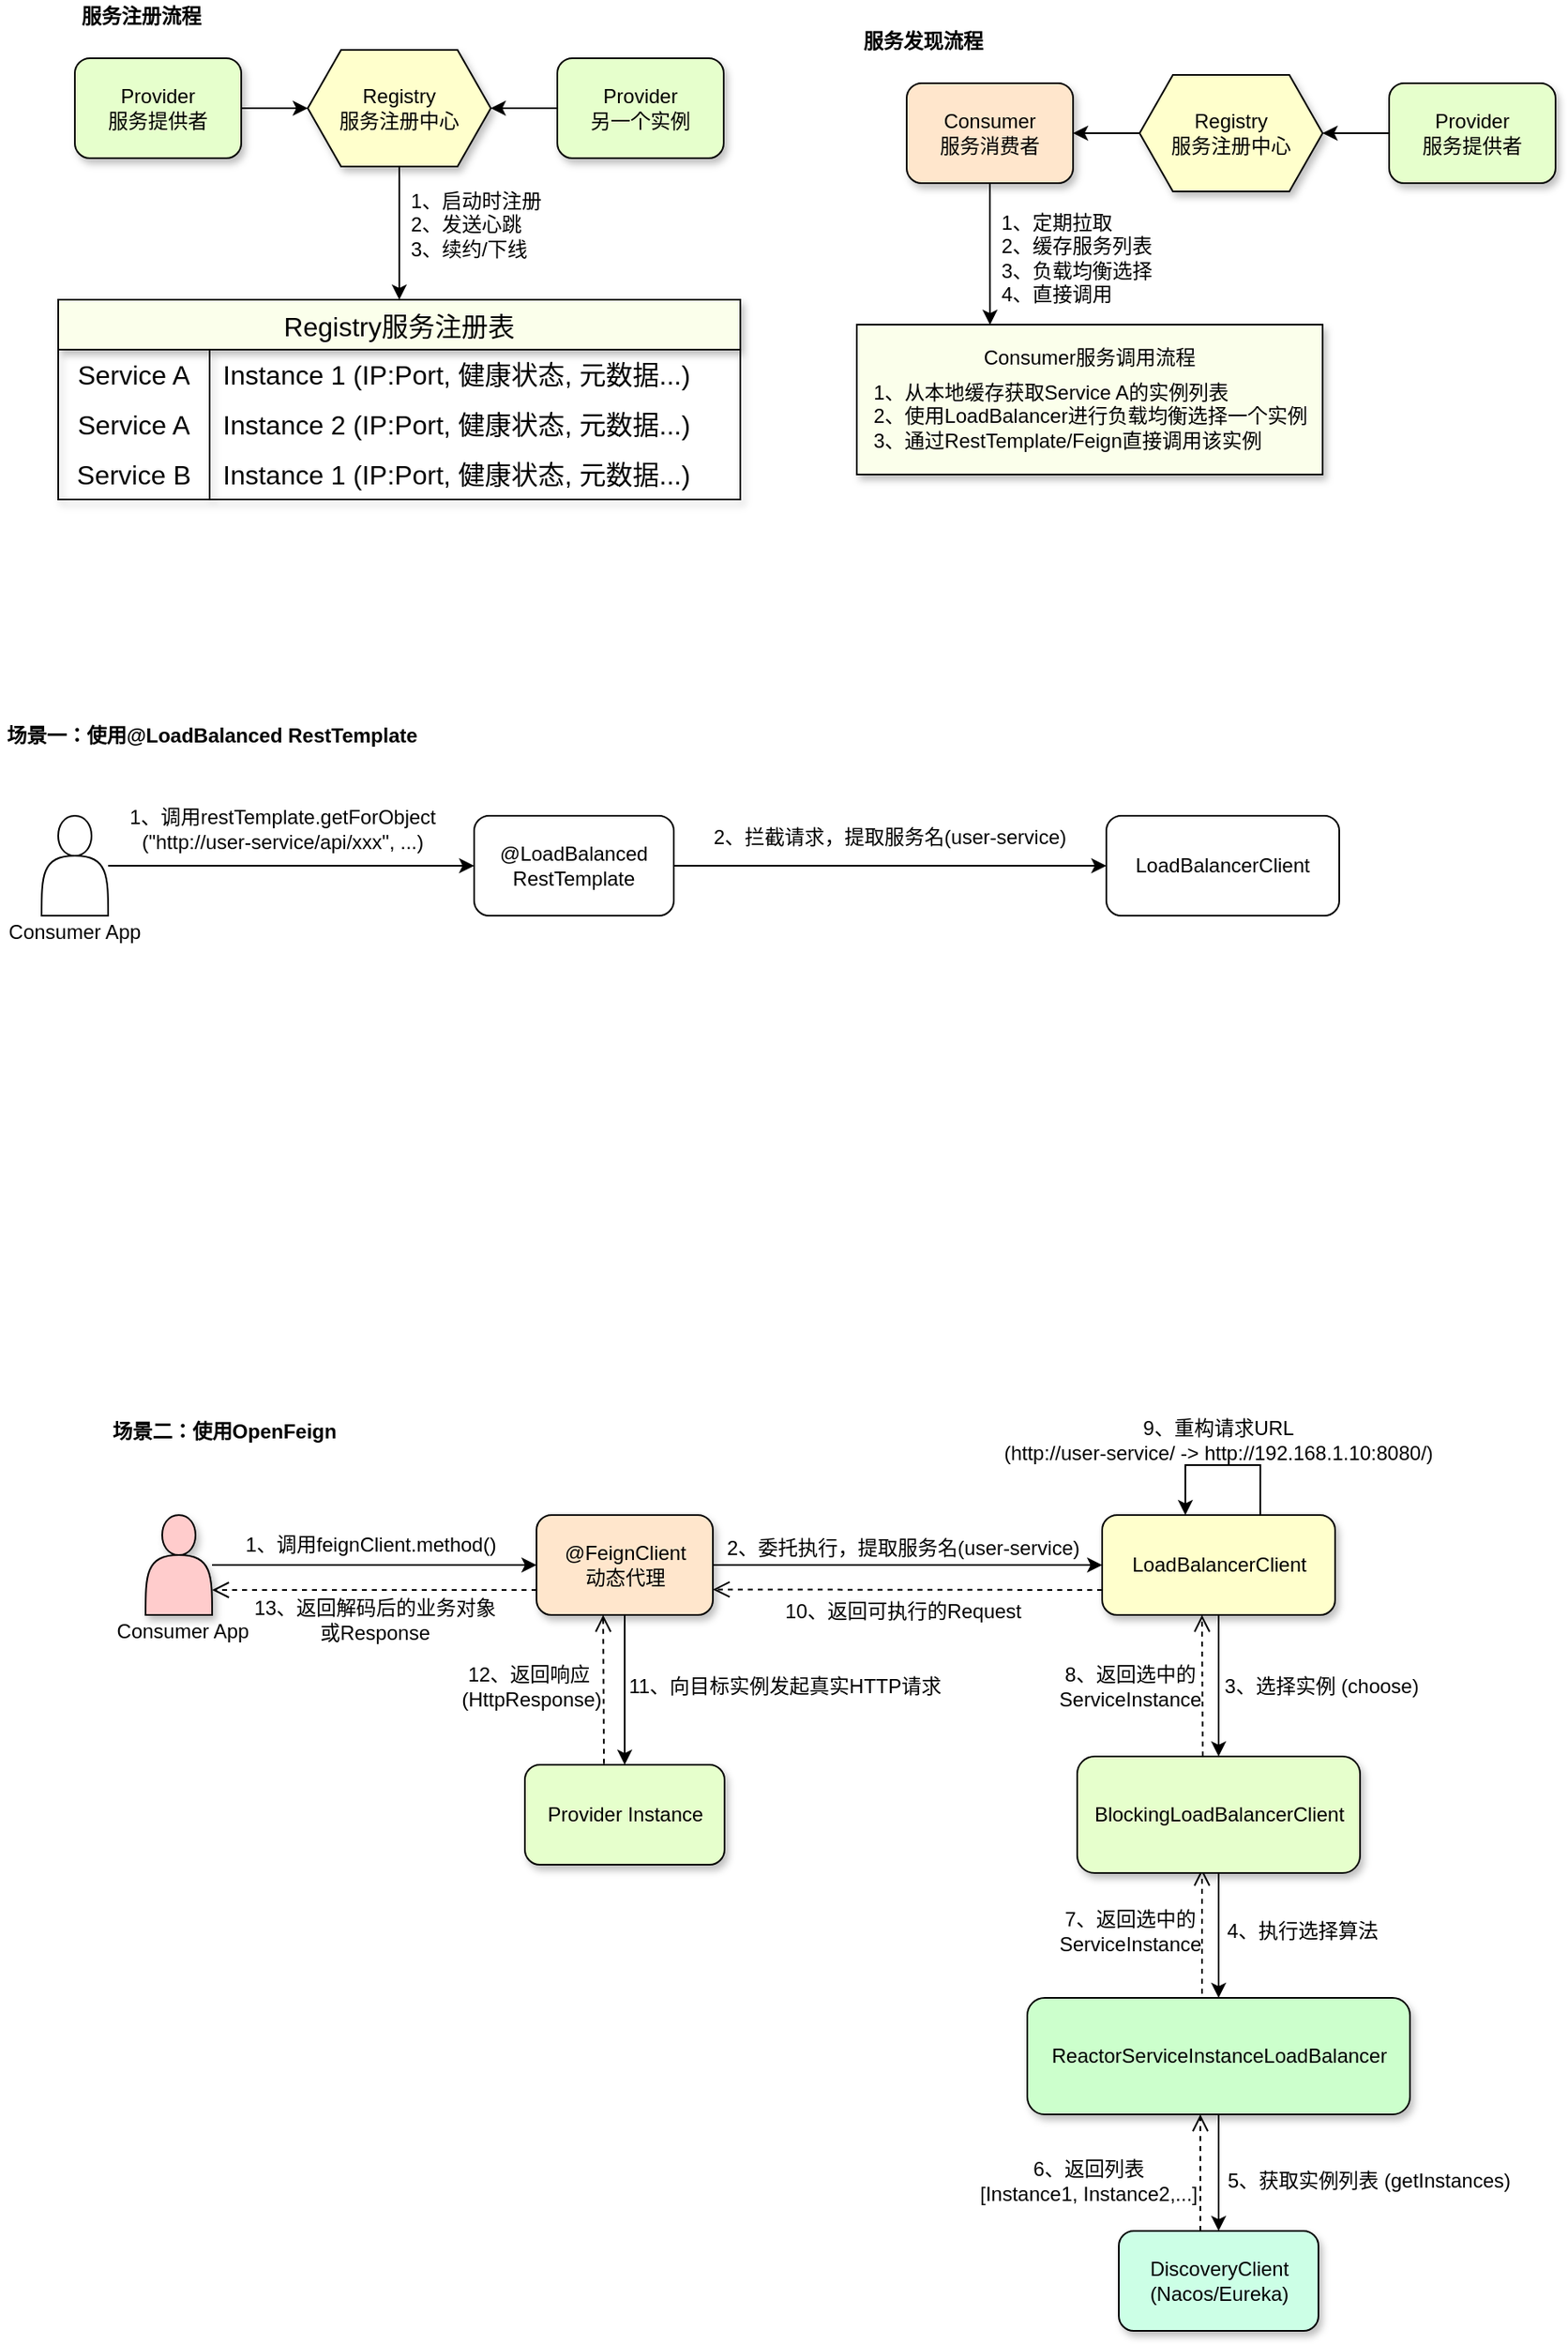<mxfile version="28.1.0">
  <diagram name="第 1 页" id="qBRH_1ENM4xmtuXC-kX6">
    <mxGraphModel dx="1479" dy="719" grid="1" gridSize="10" guides="1" tooltips="1" connect="1" arrows="1" fold="1" page="1" pageScale="1" pageWidth="827" pageHeight="1169" math="0" shadow="0">
      <root>
        <mxCell id="0" />
        <mxCell id="1" parent="0" />
        <mxCell id="V8pXoyk2HULOUMnE2gW7-24" value="" style="group" parent="1" vertex="1" connectable="0">
          <mxGeometry x="110" y="150" width="410" height="300" as="geometry" />
        </mxCell>
        <mxCell id="V8pXoyk2HULOUMnE2gW7-20" style="edgeStyle=orthogonalEdgeStyle;rounded=0;orthogonalLoop=1;jettySize=auto;html=1;entryX=0;entryY=0.5;entryDx=0;entryDy=0;" parent="V8pXoyk2HULOUMnE2gW7-24" source="V8pXoyk2HULOUMnE2gW7-1" target="V8pXoyk2HULOUMnE2gW7-3" edge="1">
          <mxGeometry relative="1" as="geometry" />
        </mxCell>
        <mxCell id="V8pXoyk2HULOUMnE2gW7-1" value="Provider&lt;br&gt;服务提供者" style="rounded=1;whiteSpace=wrap;html=1;fillColor=#E6FFCC;shadow=1;" parent="V8pXoyk2HULOUMnE2gW7-24" vertex="1">
          <mxGeometry x="10" y="35" width="100" height="60" as="geometry" />
        </mxCell>
        <mxCell id="V8pXoyk2HULOUMnE2gW7-7" style="edgeStyle=orthogonalEdgeStyle;rounded=0;orthogonalLoop=1;jettySize=auto;html=1;entryX=0.5;entryY=0;entryDx=0;entryDy=0;" parent="V8pXoyk2HULOUMnE2gW7-24" source="V8pXoyk2HULOUMnE2gW7-3" edge="1">
          <mxGeometry relative="1" as="geometry">
            <mxPoint x="205" y="180.0" as="targetPoint" />
          </mxGeometry>
        </mxCell>
        <mxCell id="V8pXoyk2HULOUMnE2gW7-3" value="Registry&lt;br&gt;服务注册中心" style="shape=hexagon;perimeter=hexagonPerimeter2;whiteSpace=wrap;html=1;fixedSize=1;fillColor=#FFFFCC;shadow=1;" parent="V8pXoyk2HULOUMnE2gW7-24" vertex="1">
          <mxGeometry x="150" y="30" width="110" height="70" as="geometry" />
        </mxCell>
        <mxCell id="V8pXoyk2HULOUMnE2gW7-21" style="edgeStyle=orthogonalEdgeStyle;rounded=0;orthogonalLoop=1;jettySize=auto;html=1;entryX=1;entryY=0.5;entryDx=0;entryDy=0;" parent="V8pXoyk2HULOUMnE2gW7-24" source="V8pXoyk2HULOUMnE2gW7-4" target="V8pXoyk2HULOUMnE2gW7-3" edge="1">
          <mxGeometry relative="1" as="geometry" />
        </mxCell>
        <mxCell id="V8pXoyk2HULOUMnE2gW7-4" value="Provider&lt;br&gt;另一个实例" style="rounded=1;whiteSpace=wrap;html=1;fillColor=#E6FFCC;shadow=1;" parent="V8pXoyk2HULOUMnE2gW7-24" vertex="1">
          <mxGeometry x="300" y="35" width="100" height="60" as="geometry" />
        </mxCell>
        <mxCell id="V8pXoyk2HULOUMnE2gW7-6" value="1、启动时注册&lt;br&gt;2、发送心跳&lt;br&gt;3、续约/下线" style="text;strokeColor=none;align=left;fillColor=none;html=1;verticalAlign=middle;whiteSpace=wrap;rounded=0;" parent="V8pXoyk2HULOUMnE2gW7-24" vertex="1">
          <mxGeometry x="210" y="110" width="90" height="50" as="geometry" />
        </mxCell>
        <mxCell id="V8pXoyk2HULOUMnE2gW7-10" value="Registry服务注册表" style="shape=table;startSize=30;container=1;collapsible=0;childLayout=tableLayout;fixedRows=1;rowLines=0;fontStyle=0;strokeColor=default;fontSize=16;fillColor=#FBFFEB;shadow=1;" parent="V8pXoyk2HULOUMnE2gW7-24" vertex="1">
          <mxGeometry y="180" width="410" height="120" as="geometry" />
        </mxCell>
        <mxCell id="V8pXoyk2HULOUMnE2gW7-11" value="" style="shape=tableRow;horizontal=0;startSize=0;swimlaneHead=0;swimlaneBody=0;top=0;left=0;bottom=0;right=0;collapsible=0;dropTarget=0;fillColor=none;points=[[0,0.5],[1,0.5]];portConstraint=eastwest;strokeColor=inherit;fontSize=16;" parent="V8pXoyk2HULOUMnE2gW7-10" vertex="1">
          <mxGeometry y="30" width="410" height="30" as="geometry" />
        </mxCell>
        <mxCell id="V8pXoyk2HULOUMnE2gW7-12" value="Service A" style="shape=partialRectangle;html=1;whiteSpace=wrap;connectable=0;fillColor=none;top=0;left=0;bottom=0;right=0;overflow=hidden;pointerEvents=1;strokeColor=inherit;fontSize=16;" parent="V8pXoyk2HULOUMnE2gW7-11" vertex="1">
          <mxGeometry width="91" height="30" as="geometry">
            <mxRectangle width="91" height="30" as="alternateBounds" />
          </mxGeometry>
        </mxCell>
        <mxCell id="V8pXoyk2HULOUMnE2gW7-13" value="Instance 1 (IP:Port, 健康状态, 元数据...)" style="shape=partialRectangle;html=1;whiteSpace=wrap;connectable=0;fillColor=none;top=0;left=0;bottom=0;right=0;align=left;spacingLeft=6;overflow=hidden;strokeColor=inherit;fontSize=16;" parent="V8pXoyk2HULOUMnE2gW7-11" vertex="1">
          <mxGeometry x="91" width="319" height="30" as="geometry">
            <mxRectangle width="319" height="30" as="alternateBounds" />
          </mxGeometry>
        </mxCell>
        <mxCell id="V8pXoyk2HULOUMnE2gW7-14" value="" style="shape=tableRow;horizontal=0;startSize=0;swimlaneHead=0;swimlaneBody=0;top=0;left=0;bottom=0;right=0;collapsible=0;dropTarget=0;fillColor=none;points=[[0,0.5],[1,0.5]];portConstraint=eastwest;strokeColor=inherit;fontSize=16;" parent="V8pXoyk2HULOUMnE2gW7-10" vertex="1">
          <mxGeometry y="60" width="410" height="30" as="geometry" />
        </mxCell>
        <mxCell id="V8pXoyk2HULOUMnE2gW7-15" value="Service A" style="shape=partialRectangle;html=1;whiteSpace=wrap;connectable=0;fillColor=none;top=0;left=0;bottom=0;right=0;overflow=hidden;strokeColor=inherit;fontSize=16;" parent="V8pXoyk2HULOUMnE2gW7-14" vertex="1">
          <mxGeometry width="91" height="30" as="geometry">
            <mxRectangle width="91" height="30" as="alternateBounds" />
          </mxGeometry>
        </mxCell>
        <mxCell id="V8pXoyk2HULOUMnE2gW7-16" value="Instance 2 (IP:Port, 健康状态, 元数据...)" style="shape=partialRectangle;html=1;whiteSpace=wrap;connectable=0;fillColor=none;top=0;left=0;bottom=0;right=0;align=left;spacingLeft=6;overflow=hidden;strokeColor=inherit;fontSize=16;" parent="V8pXoyk2HULOUMnE2gW7-14" vertex="1">
          <mxGeometry x="91" width="319" height="30" as="geometry">
            <mxRectangle width="319" height="30" as="alternateBounds" />
          </mxGeometry>
        </mxCell>
        <mxCell id="V8pXoyk2HULOUMnE2gW7-17" value="" style="shape=tableRow;horizontal=0;startSize=0;swimlaneHead=0;swimlaneBody=0;top=0;left=0;bottom=0;right=0;collapsible=0;dropTarget=0;fillColor=none;points=[[0,0.5],[1,0.5]];portConstraint=eastwest;strokeColor=inherit;fontSize=16;" parent="V8pXoyk2HULOUMnE2gW7-10" vertex="1">
          <mxGeometry y="90" width="410" height="30" as="geometry" />
        </mxCell>
        <mxCell id="V8pXoyk2HULOUMnE2gW7-18" value="Service B" style="shape=partialRectangle;html=1;whiteSpace=wrap;connectable=0;fillColor=none;top=0;left=0;bottom=0;right=0;overflow=hidden;strokeColor=inherit;fontSize=16;" parent="V8pXoyk2HULOUMnE2gW7-17" vertex="1">
          <mxGeometry width="91" height="30" as="geometry">
            <mxRectangle width="91" height="30" as="alternateBounds" />
          </mxGeometry>
        </mxCell>
        <mxCell id="V8pXoyk2HULOUMnE2gW7-19" value="Instance 1 (IP:Port, 健康状态, 元数据...)" style="shape=partialRectangle;html=1;whiteSpace=wrap;connectable=0;fillColor=none;top=0;left=0;bottom=0;right=0;align=left;spacingLeft=6;overflow=hidden;strokeColor=inherit;fontSize=16;" parent="V8pXoyk2HULOUMnE2gW7-17" vertex="1">
          <mxGeometry x="91" width="319" height="30" as="geometry">
            <mxRectangle width="319" height="30" as="alternateBounds" />
          </mxGeometry>
        </mxCell>
        <mxCell id="V8pXoyk2HULOUMnE2gW7-22" value="&lt;b&gt;服务注册流程&lt;/b&gt;" style="text;strokeColor=none;align=center;fillColor=none;html=1;verticalAlign=middle;whiteSpace=wrap;rounded=0;" parent="V8pXoyk2HULOUMnE2gW7-24" vertex="1">
          <mxGeometry x="10" width="80" height="20" as="geometry" />
        </mxCell>
        <mxCell id="V8pXoyk2HULOUMnE2gW7-54" value="" style="group" parent="1" vertex="1" connectable="0">
          <mxGeometry x="590" y="165" width="420" height="270" as="geometry" />
        </mxCell>
        <mxCell id="V8pXoyk2HULOUMnE2gW7-27" value="Consumer&lt;br&gt;服务消费者" style="rounded=1;whiteSpace=wrap;html=1;fillColor=#FFE6CC;shadow=1;" parent="V8pXoyk2HULOUMnE2gW7-54" vertex="1">
          <mxGeometry x="30" y="35" width="100" height="60" as="geometry" />
        </mxCell>
        <mxCell id="V8pXoyk2HULOUMnE2gW7-51" style="edgeStyle=orthogonalEdgeStyle;rounded=0;orthogonalLoop=1;jettySize=auto;html=1;entryX=1;entryY=0.5;entryDx=0;entryDy=0;" parent="V8pXoyk2HULOUMnE2gW7-54" source="V8pXoyk2HULOUMnE2gW7-29" target="V8pXoyk2HULOUMnE2gW7-27" edge="1">
          <mxGeometry relative="1" as="geometry" />
        </mxCell>
        <mxCell id="V8pXoyk2HULOUMnE2gW7-29" value="Registry&lt;br&gt;服务注册中心" style="shape=hexagon;perimeter=hexagonPerimeter2;whiteSpace=wrap;html=1;fixedSize=1;fillColor=#FFFFCC;shadow=1;" parent="V8pXoyk2HULOUMnE2gW7-54" vertex="1">
          <mxGeometry x="170" y="30" width="110" height="70" as="geometry" />
        </mxCell>
        <mxCell id="V8pXoyk2HULOUMnE2gW7-50" style="edgeStyle=orthogonalEdgeStyle;rounded=0;orthogonalLoop=1;jettySize=auto;html=1;entryX=1;entryY=0.5;entryDx=0;entryDy=0;" parent="V8pXoyk2HULOUMnE2gW7-54" source="V8pXoyk2HULOUMnE2gW7-31" target="V8pXoyk2HULOUMnE2gW7-29" edge="1">
          <mxGeometry relative="1" as="geometry" />
        </mxCell>
        <mxCell id="V8pXoyk2HULOUMnE2gW7-31" value="Provider&lt;br&gt;服务提供者" style="rounded=1;whiteSpace=wrap;html=1;fillColor=#E6FFCC;shadow=1;" parent="V8pXoyk2HULOUMnE2gW7-54" vertex="1">
          <mxGeometry x="320" y="35" width="100" height="60" as="geometry" />
        </mxCell>
        <mxCell id="V8pXoyk2HULOUMnE2gW7-32" value="1、定期拉取&lt;br&gt;2、缓存服务列表&lt;br&gt;3、负载均衡选择&lt;br&gt;4、直接调用" style="text;strokeColor=none;align=left;fillColor=none;html=1;verticalAlign=middle;whiteSpace=wrap;rounded=0;" parent="V8pXoyk2HULOUMnE2gW7-54" vertex="1">
          <mxGeometry x="85" y="110" width="110" height="60" as="geometry" />
        </mxCell>
        <mxCell id="V8pXoyk2HULOUMnE2gW7-43" value="&lt;b&gt;服务发现流程&lt;/b&gt;" style="text;strokeColor=none;align=center;fillColor=none;html=1;verticalAlign=middle;whiteSpace=wrap;rounded=0;" parent="V8pXoyk2HULOUMnE2gW7-54" vertex="1">
          <mxGeometry width="80" height="20" as="geometry" />
        </mxCell>
        <mxCell id="V8pXoyk2HULOUMnE2gW7-44" value="" style="rounded=0;whiteSpace=wrap;html=1;fillColor=#FBFFEB;shadow=1;" parent="V8pXoyk2HULOUMnE2gW7-54" vertex="1">
          <mxGeometry y="180" width="280" height="90" as="geometry" />
        </mxCell>
        <mxCell id="V8pXoyk2HULOUMnE2gW7-45" value="Consumer服务调用流程" style="text;strokeColor=none;align=center;fillColor=none;html=1;verticalAlign=middle;whiteSpace=wrap;rounded=0;" parent="V8pXoyk2HULOUMnE2gW7-54" vertex="1">
          <mxGeometry x="75" y="190" width="130" height="20" as="geometry" />
        </mxCell>
        <mxCell id="V8pXoyk2HULOUMnE2gW7-46" value="&lt;div style=&quot;text-align: left;&quot;&gt;&lt;span style=&quot;background-color: transparent;&quot;&gt;1、从本地缓存获取Service A的实例列表&lt;/span&gt;&lt;/div&gt;&lt;div style=&quot;text-align: left;&quot;&gt;&lt;span style=&quot;background-color: transparent;&quot;&gt;2、使用LoadBalancer进行负载均衡选择一个实例&lt;/span&gt;&lt;/div&gt;&lt;div style=&quot;text-align: left;&quot;&gt;3、通过RestTemplate/Feign直接调用该实例&lt;br&gt;&lt;/div&gt;" style="text;strokeColor=none;align=center;fillColor=none;html=1;verticalAlign=middle;whiteSpace=wrap;rounded=0;" parent="V8pXoyk2HULOUMnE2gW7-54" vertex="1">
          <mxGeometry x="7.5" y="210" width="265" height="50" as="geometry" />
        </mxCell>
        <mxCell id="V8pXoyk2HULOUMnE2gW7-53" style="edgeStyle=orthogonalEdgeStyle;rounded=0;orthogonalLoop=1;jettySize=auto;html=1;entryX=0.286;entryY=0.001;entryDx=0;entryDy=0;entryPerimeter=0;" parent="V8pXoyk2HULOUMnE2gW7-54" source="V8pXoyk2HULOUMnE2gW7-27" target="V8pXoyk2HULOUMnE2gW7-44" edge="1">
          <mxGeometry relative="1" as="geometry" />
        </mxCell>
        <mxCell id="u4s9_uMdVbDqwt5h1SyU-13" style="edgeStyle=orthogonalEdgeStyle;rounded=0;orthogonalLoop=1;jettySize=auto;html=1;entryX=0;entryY=0.5;entryDx=0;entryDy=0;" edge="1" parent="1" source="u4s9_uMdVbDqwt5h1SyU-1" target="u4s9_uMdVbDqwt5h1SyU-3">
          <mxGeometry relative="1" as="geometry" />
        </mxCell>
        <mxCell id="u4s9_uMdVbDqwt5h1SyU-1" value="" style="shape=actor;whiteSpace=wrap;html=1;" vertex="1" parent="1">
          <mxGeometry x="100" y="640" width="40" height="60" as="geometry" />
        </mxCell>
        <mxCell id="u4s9_uMdVbDqwt5h1SyU-2" value="Consumer App" style="text;strokeColor=none;align=center;fillColor=none;html=1;verticalAlign=middle;whiteSpace=wrap;rounded=0;" vertex="1" parent="1">
          <mxGeometry x="75" y="700" width="90" height="20" as="geometry" />
        </mxCell>
        <mxCell id="u4s9_uMdVbDqwt5h1SyU-15" style="edgeStyle=orthogonalEdgeStyle;rounded=0;orthogonalLoop=1;jettySize=auto;html=1;entryX=0;entryY=0.5;entryDx=0;entryDy=0;" edge="1" parent="1" source="u4s9_uMdVbDqwt5h1SyU-3" target="u4s9_uMdVbDqwt5h1SyU-5">
          <mxGeometry relative="1" as="geometry" />
        </mxCell>
        <mxCell id="u4s9_uMdVbDqwt5h1SyU-3" value="@LoadBalanced&lt;br&gt;RestTemplate" style="rounded=1;whiteSpace=wrap;html=1;" vertex="1" parent="1">
          <mxGeometry x="360" y="640" width="120" height="60" as="geometry" />
        </mxCell>
        <mxCell id="u4s9_uMdVbDqwt5h1SyU-5" value="LoadBalancerClient" style="rounded=1;whiteSpace=wrap;html=1;" vertex="1" parent="1">
          <mxGeometry x="740" y="640" width="140" height="60" as="geometry" />
        </mxCell>
        <mxCell id="u4s9_uMdVbDqwt5h1SyU-14" value="1、调用restTemplate.getForObject&lt;br&gt;(&quot;http://user-service/api/xxx&quot;, ...)" style="text;strokeColor=none;align=center;fillColor=none;html=1;verticalAlign=middle;whiteSpace=wrap;rounded=0;" vertex="1" parent="1">
          <mxGeometry x="150" y="630" width="190" height="35" as="geometry" />
        </mxCell>
        <mxCell id="u4s9_uMdVbDqwt5h1SyU-16" value="2、拦截请求，提取服务名(user-service)" style="text;strokeColor=none;align=center;fillColor=none;html=1;verticalAlign=middle;whiteSpace=wrap;rounded=0;" vertex="1" parent="1">
          <mxGeometry x="500" y="640" width="220" height="25" as="geometry" />
        </mxCell>
        <mxCell id="u4s9_uMdVbDqwt5h1SyU-17" value="&lt;b&gt;场景一：使用@LoadBalanced RestTemplate&lt;/b&gt;" style="text;strokeColor=none;align=center;fillColor=none;html=1;verticalAlign=middle;whiteSpace=wrap;rounded=0;" vertex="1" parent="1">
          <mxGeometry x="75" y="580" width="255" height="23" as="geometry" />
        </mxCell>
        <mxCell id="u4s9_uMdVbDqwt5h1SyU-82" value="" style="group" vertex="1" connectable="0" parent="1">
          <mxGeometry x="140" y="1000" width="847.5" height="550" as="geometry" />
        </mxCell>
        <mxCell id="u4s9_uMdVbDqwt5h1SyU-22" style="edgeStyle=orthogonalEdgeStyle;rounded=0;orthogonalLoop=1;jettySize=auto;html=1;entryX=0;entryY=0.5;entryDx=0;entryDy=0;" edge="1" parent="u4s9_uMdVbDqwt5h1SyU-82" source="u4s9_uMdVbDqwt5h1SyU-4" target="u4s9_uMdVbDqwt5h1SyU-21">
          <mxGeometry relative="1" as="geometry" />
        </mxCell>
        <mxCell id="u4s9_uMdVbDqwt5h1SyU-81" style="edgeStyle=orthogonalEdgeStyle;rounded=0;orthogonalLoop=1;jettySize=auto;html=1;entryX=0.5;entryY=0;entryDx=0;entryDy=0;" edge="1" parent="u4s9_uMdVbDqwt5h1SyU-82" source="u4s9_uMdVbDqwt5h1SyU-4" target="u4s9_uMdVbDqwt5h1SyU-11">
          <mxGeometry relative="1" as="geometry" />
        </mxCell>
        <mxCell id="u4s9_uMdVbDqwt5h1SyU-4" value="@FeignClient&lt;br&gt;动态代理" style="rounded=1;whiteSpace=wrap;html=1;fillColor=#FFE6CC;shadow=1;" vertex="1" parent="u4s9_uMdVbDqwt5h1SyU-82">
          <mxGeometry x="257.5" y="60" width="106" height="60" as="geometry" />
        </mxCell>
        <mxCell id="u4s9_uMdVbDqwt5h1SyU-11" value="Provider Instance" style="rounded=1;whiteSpace=wrap;html=1;fillColor=#E6FFCC;shadow=1;" vertex="1" parent="u4s9_uMdVbDqwt5h1SyU-82">
          <mxGeometry x="250.5" y="210" width="120" height="60" as="geometry" />
        </mxCell>
        <mxCell id="u4s9_uMdVbDqwt5h1SyU-19" style="edgeStyle=orthogonalEdgeStyle;rounded=0;orthogonalLoop=1;jettySize=auto;html=1;entryX=0;entryY=0.5;entryDx=0;entryDy=0;" edge="1" parent="u4s9_uMdVbDqwt5h1SyU-82" source="u4s9_uMdVbDqwt5h1SyU-18" target="u4s9_uMdVbDqwt5h1SyU-4">
          <mxGeometry relative="1" as="geometry" />
        </mxCell>
        <mxCell id="u4s9_uMdVbDqwt5h1SyU-18" value="" style="shape=actor;whiteSpace=wrap;html=1;fillColor=#FFCCCC;shadow=1;" vertex="1" parent="u4s9_uMdVbDqwt5h1SyU-82">
          <mxGeometry x="22.5" y="60" width="40" height="60" as="geometry" />
        </mxCell>
        <mxCell id="u4s9_uMdVbDqwt5h1SyU-20" value="1、调用feignClient.method()" style="text;strokeColor=none;align=center;fillColor=none;html=1;verticalAlign=middle;whiteSpace=wrap;rounded=0;" vertex="1" parent="u4s9_uMdVbDqwt5h1SyU-82">
          <mxGeometry x="77.5" y="67.5" width="160" height="20" as="geometry" />
        </mxCell>
        <mxCell id="u4s9_uMdVbDqwt5h1SyU-74" style="edgeStyle=orthogonalEdgeStyle;rounded=0;orthogonalLoop=1;jettySize=auto;html=1;entryX=0.5;entryY=0;entryDx=0;entryDy=0;" edge="1" parent="u4s9_uMdVbDqwt5h1SyU-82" source="u4s9_uMdVbDqwt5h1SyU-21" target="u4s9_uMdVbDqwt5h1SyU-73">
          <mxGeometry relative="1" as="geometry" />
        </mxCell>
        <mxCell id="u4s9_uMdVbDqwt5h1SyU-21" value="LoadBalancerClient" style="rounded=1;whiteSpace=wrap;html=1;fillColor=#FFFFCC;shadow=1;" vertex="1" parent="u4s9_uMdVbDqwt5h1SyU-82">
          <mxGeometry x="597.5" y="60" width="140" height="60" as="geometry" />
        </mxCell>
        <mxCell id="u4s9_uMdVbDqwt5h1SyU-23" value="2、委托执行，提取服务名(user-service)" style="text;strokeColor=none;align=center;fillColor=none;html=1;verticalAlign=middle;whiteSpace=wrap;rounded=0;" vertex="1" parent="u4s9_uMdVbDqwt5h1SyU-82">
          <mxGeometry x="367.5" y="72.5" width="220" height="15" as="geometry" />
        </mxCell>
        <mxCell id="u4s9_uMdVbDqwt5h1SyU-25" value="3、选择实例 (choose)" style="text;strokeColor=none;align=center;fillColor=none;html=1;verticalAlign=middle;whiteSpace=wrap;rounded=0;" vertex="1" parent="u4s9_uMdVbDqwt5h1SyU-82">
          <mxGeometry x="667.5" y="152.5" width="123" height="20" as="geometry" />
        </mxCell>
        <mxCell id="u4s9_uMdVbDqwt5h1SyU-27" value="4、执行选择算法" style="text;strokeColor=none;align=center;fillColor=none;html=1;verticalAlign=middle;whiteSpace=wrap;rounded=0;" vertex="1" parent="u4s9_uMdVbDqwt5h1SyU-82">
          <mxGeometry x="667.5" y="300" width="100" height="20" as="geometry" />
        </mxCell>
        <mxCell id="u4s9_uMdVbDqwt5h1SyU-29" value="5、获取实例列表 (getInstances)" style="text;strokeColor=none;align=center;fillColor=none;html=1;verticalAlign=middle;whiteSpace=wrap;rounded=0;" vertex="1" parent="u4s9_uMdVbDqwt5h1SyU-82">
          <mxGeometry x="667.5" y="450" width="180" height="20" as="geometry" />
        </mxCell>
        <mxCell id="u4s9_uMdVbDqwt5h1SyU-33" value="6、返回列表&lt;br&gt;[Instance1, Instance2,...]" style="text;strokeColor=none;align=center;fillColor=none;html=1;verticalAlign=middle;whiteSpace=wrap;rounded=0;" vertex="1" parent="u4s9_uMdVbDqwt5h1SyU-82">
          <mxGeometry x="521.5" y="445" width="135" height="30" as="geometry" />
        </mxCell>
        <mxCell id="u4s9_uMdVbDqwt5h1SyU-35" value="7、返回选中的ServiceInstance" style="text;strokeColor=none;align=center;fillColor=none;html=1;verticalAlign=middle;whiteSpace=wrap;rounded=0;" vertex="1" parent="u4s9_uMdVbDqwt5h1SyU-82">
          <mxGeometry x="571.5" y="295" width="85" height="30" as="geometry" />
        </mxCell>
        <mxCell id="u4s9_uMdVbDqwt5h1SyU-37" value="8、返回选中的ServiceInstance" style="text;strokeColor=none;align=center;fillColor=none;html=1;verticalAlign=middle;whiteSpace=wrap;rounded=0;" vertex="1" parent="u4s9_uMdVbDqwt5h1SyU-82">
          <mxGeometry x="567.5" y="150" width="93" height="25" as="geometry" />
        </mxCell>
        <mxCell id="u4s9_uMdVbDqwt5h1SyU-39" value="9、重构请求URL&lt;br&gt;(http://user-service/ -&amp;gt; http://192.168.1.10:8080/)" style="text;strokeColor=none;align=center;fillColor=none;html=1;verticalAlign=middle;whiteSpace=wrap;rounded=0;" vertex="1" parent="u4s9_uMdVbDqwt5h1SyU-82">
          <mxGeometry x="534.25" width="266.5" height="30" as="geometry" />
        </mxCell>
        <mxCell id="u4s9_uMdVbDqwt5h1SyU-40" value="" style="html=1;verticalAlign=bottom;endArrow=open;dashed=1;endSize=8;curved=0;rounded=0;exitX=0;exitY=0.75;exitDx=0;exitDy=0;" edge="1" parent="u4s9_uMdVbDqwt5h1SyU-82" source="u4s9_uMdVbDqwt5h1SyU-21">
          <mxGeometry relative="1" as="geometry">
            <mxPoint x="443.5" y="104.72" as="sourcePoint" />
            <mxPoint x="363.5" y="104.72" as="targetPoint" />
          </mxGeometry>
        </mxCell>
        <mxCell id="u4s9_uMdVbDqwt5h1SyU-41" value="10、返回可执行的Request" style="text;strokeColor=none;align=center;fillColor=none;html=1;verticalAlign=middle;whiteSpace=wrap;rounded=0;" vertex="1" parent="u4s9_uMdVbDqwt5h1SyU-82">
          <mxGeometry x="402.5" y="107.5" width="150" height="20" as="geometry" />
        </mxCell>
        <mxCell id="u4s9_uMdVbDqwt5h1SyU-49" value="11、向目标实例发起真实HTTP请求" style="text;strokeColor=none;align=center;fillColor=none;html=1;verticalAlign=middle;whiteSpace=wrap;rounded=0;" vertex="1" parent="u4s9_uMdVbDqwt5h1SyU-82">
          <mxGeometry x="311.5" y="152.5" width="190" height="20" as="geometry" />
        </mxCell>
        <mxCell id="u4s9_uMdVbDqwt5h1SyU-52" value="" style="html=1;verticalAlign=bottom;endArrow=open;dashed=1;endSize=8;curved=0;rounded=0;exitX=0.396;exitY=-0.01;exitDx=0;exitDy=0;exitPerimeter=0;" edge="1" parent="u4s9_uMdVbDqwt5h1SyU-82" source="u4s9_uMdVbDqwt5h1SyU-11">
          <mxGeometry relative="1" as="geometry">
            <mxPoint x="297.5" y="205" as="sourcePoint" />
            <mxPoint x="297.54" y="120" as="targetPoint" />
          </mxGeometry>
        </mxCell>
        <mxCell id="u4s9_uMdVbDqwt5h1SyU-53" value="12、返回响应&lt;br&gt;&amp;nbsp;(HttpResponse)" style="text;strokeColor=none;align=center;fillColor=none;html=1;verticalAlign=middle;whiteSpace=wrap;rounded=0;" vertex="1" parent="u4s9_uMdVbDqwt5h1SyU-82">
          <mxGeometry x="207.5" y="147.5" width="90" height="30" as="geometry" />
        </mxCell>
        <mxCell id="u4s9_uMdVbDqwt5h1SyU-58" value="" style="html=1;verticalAlign=bottom;endArrow=open;dashed=1;endSize=8;curved=0;rounded=0;exitX=0;exitY=0.75;exitDx=0;exitDy=0;entryX=1;entryY=0.75;entryDx=0;entryDy=0;" edge="1" parent="u4s9_uMdVbDqwt5h1SyU-82" source="u4s9_uMdVbDqwt5h1SyU-4" target="u4s9_uMdVbDqwt5h1SyU-18">
          <mxGeometry relative="1" as="geometry">
            <mxPoint x="255.804" y="104.19" as="sourcePoint" />
            <mxPoint x="87.5" y="105" as="targetPoint" />
          </mxGeometry>
        </mxCell>
        <mxCell id="u4s9_uMdVbDqwt5h1SyU-59" value="13、返回解码后的业务对象&lt;br&gt;或Response" style="text;strokeColor=none;align=center;fillColor=none;html=1;verticalAlign=middle;whiteSpace=wrap;rounded=0;" vertex="1" parent="u4s9_uMdVbDqwt5h1SyU-82">
          <mxGeometry x="82.5" y="107.5" width="155" height="30" as="geometry" />
        </mxCell>
        <mxCell id="u4s9_uMdVbDqwt5h1SyU-60" value="&lt;b&gt;场景二：使用OpenFeign&lt;/b&gt;" style="text;strokeColor=none;align=center;fillColor=none;html=1;verticalAlign=middle;whiteSpace=wrap;rounded=0;" vertex="1" parent="u4s9_uMdVbDqwt5h1SyU-82">
          <mxGeometry width="140" height="20" as="geometry" />
        </mxCell>
        <mxCell id="u4s9_uMdVbDqwt5h1SyU-61" value="Consumer App" style="text;strokeColor=none;align=center;fillColor=none;html=1;verticalAlign=middle;whiteSpace=wrap;rounded=0;" vertex="1" parent="u4s9_uMdVbDqwt5h1SyU-82">
          <mxGeometry y="120" width="90" height="20" as="geometry" />
        </mxCell>
        <mxCell id="u4s9_uMdVbDqwt5h1SyU-65" style="edgeStyle=orthogonalEdgeStyle;rounded=0;orthogonalLoop=1;jettySize=auto;html=1;" edge="1" parent="u4s9_uMdVbDqwt5h1SyU-82">
          <mxGeometry relative="1" as="geometry">
            <mxPoint x="692.55" y="60" as="sourcePoint" />
            <mxPoint x="647.5" y="60" as="targetPoint" />
            <Array as="points">
              <mxPoint x="692.5" y="30" />
              <mxPoint x="647.5" y="30" />
              <mxPoint x="647.5" y="60" />
            </Array>
          </mxGeometry>
        </mxCell>
        <mxCell id="u4s9_uMdVbDqwt5h1SyU-69" value="" style="html=1;verticalAlign=bottom;endArrow=open;dashed=1;endSize=8;curved=0;rounded=0;" edge="1" parent="u4s9_uMdVbDqwt5h1SyU-82">
          <mxGeometry relative="1" as="geometry">
            <mxPoint x="657.5" y="347.5" as="sourcePoint" />
            <mxPoint x="657.5" y="272.5" as="targetPoint" />
          </mxGeometry>
        </mxCell>
        <mxCell id="u4s9_uMdVbDqwt5h1SyU-72" value="" style="html=1;verticalAlign=bottom;endArrow=open;dashed=1;endSize=8;curved=0;rounded=0;" edge="1" parent="u4s9_uMdVbDqwt5h1SyU-82">
          <mxGeometry relative="1" as="geometry">
            <mxPoint x="656.5" y="490" as="sourcePoint" />
            <mxPoint x="656.5" y="420" as="targetPoint" />
          </mxGeometry>
        </mxCell>
        <mxCell id="u4s9_uMdVbDqwt5h1SyU-77" style="edgeStyle=orthogonalEdgeStyle;rounded=0;orthogonalLoop=1;jettySize=auto;html=1;entryX=0.5;entryY=0;entryDx=0;entryDy=0;" edge="1" parent="u4s9_uMdVbDqwt5h1SyU-82" source="u4s9_uMdVbDqwt5h1SyU-73" target="u4s9_uMdVbDqwt5h1SyU-76">
          <mxGeometry relative="1" as="geometry" />
        </mxCell>
        <mxCell id="u4s9_uMdVbDqwt5h1SyU-73" value="BlockingLoadBalancerClient" style="rounded=1;whiteSpace=wrap;html=1;fillColor=#E6FFCC;shadow=1;" vertex="1" parent="u4s9_uMdVbDqwt5h1SyU-82">
          <mxGeometry x="582.5" y="205" width="170" height="70" as="geometry" />
        </mxCell>
        <mxCell id="u4s9_uMdVbDqwt5h1SyU-75" value="" style="html=1;verticalAlign=bottom;endArrow=open;dashed=1;endSize=8;curved=0;rounded=0;exitX=0.385;exitY=0;exitDx=0;exitDy=0;exitPerimeter=0;" edge="1" parent="u4s9_uMdVbDqwt5h1SyU-82">
          <mxGeometry relative="1" as="geometry">
            <mxPoint x="657.95" y="205" as="sourcePoint" />
            <mxPoint x="657.5" y="120" as="targetPoint" />
          </mxGeometry>
        </mxCell>
        <mxCell id="u4s9_uMdVbDqwt5h1SyU-79" style="edgeStyle=orthogonalEdgeStyle;rounded=0;orthogonalLoop=1;jettySize=auto;html=1;entryX=0.5;entryY=0;entryDx=0;entryDy=0;" edge="1" parent="u4s9_uMdVbDqwt5h1SyU-82" source="u4s9_uMdVbDqwt5h1SyU-76" target="u4s9_uMdVbDqwt5h1SyU-78">
          <mxGeometry relative="1" as="geometry" />
        </mxCell>
        <mxCell id="u4s9_uMdVbDqwt5h1SyU-76" value="ReactorServiceInstanceLoadBalancer" style="rounded=1;whiteSpace=wrap;html=1;fillColor=#CCFFCC;shadow=1;" vertex="1" parent="u4s9_uMdVbDqwt5h1SyU-82">
          <mxGeometry x="552.5" y="350" width="230" height="70" as="geometry" />
        </mxCell>
        <mxCell id="u4s9_uMdVbDqwt5h1SyU-78" value="DiscoveryClient (Nacos/Eureka)" style="rounded=1;whiteSpace=wrap;html=1;fillColor=#CCFFE6;shadow=1;" vertex="1" parent="u4s9_uMdVbDqwt5h1SyU-82">
          <mxGeometry x="607.5" y="490" width="120" height="60" as="geometry" />
        </mxCell>
      </root>
    </mxGraphModel>
  </diagram>
</mxfile>
